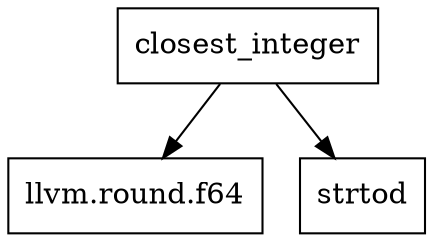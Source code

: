 digraph CallGraph {
    // Nodes representing the functions
    node [shape=box];
    closest_integer [label="closest_integer"];
    llvm_round_f64 [label="llvm.round.f64"];
    strtod [label="strtod"];

    // Edges representing the function calls
    closest_integer -> llvm_round_f64;
    closest_integer -> strtod;
}
